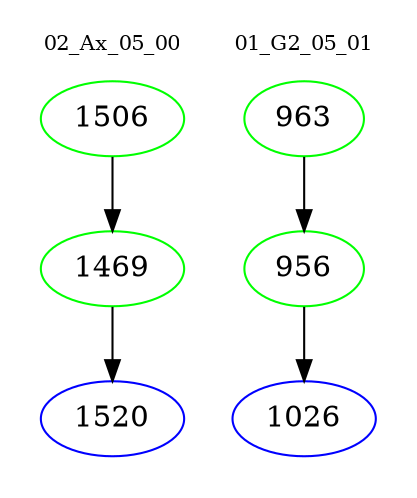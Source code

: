 digraph{
subgraph cluster_0 {
color = white
label = "02_Ax_05_00";
fontsize=10;
T0_1506 [label="1506", color="green"]
T0_1506 -> T0_1469 [color="black"]
T0_1469 [label="1469", color="green"]
T0_1469 -> T0_1520 [color="black"]
T0_1520 [label="1520", color="blue"]
}
subgraph cluster_1 {
color = white
label = "01_G2_05_01";
fontsize=10;
T1_963 [label="963", color="green"]
T1_963 -> T1_956 [color="black"]
T1_956 [label="956", color="green"]
T1_956 -> T1_1026 [color="black"]
T1_1026 [label="1026", color="blue"]
}
}
